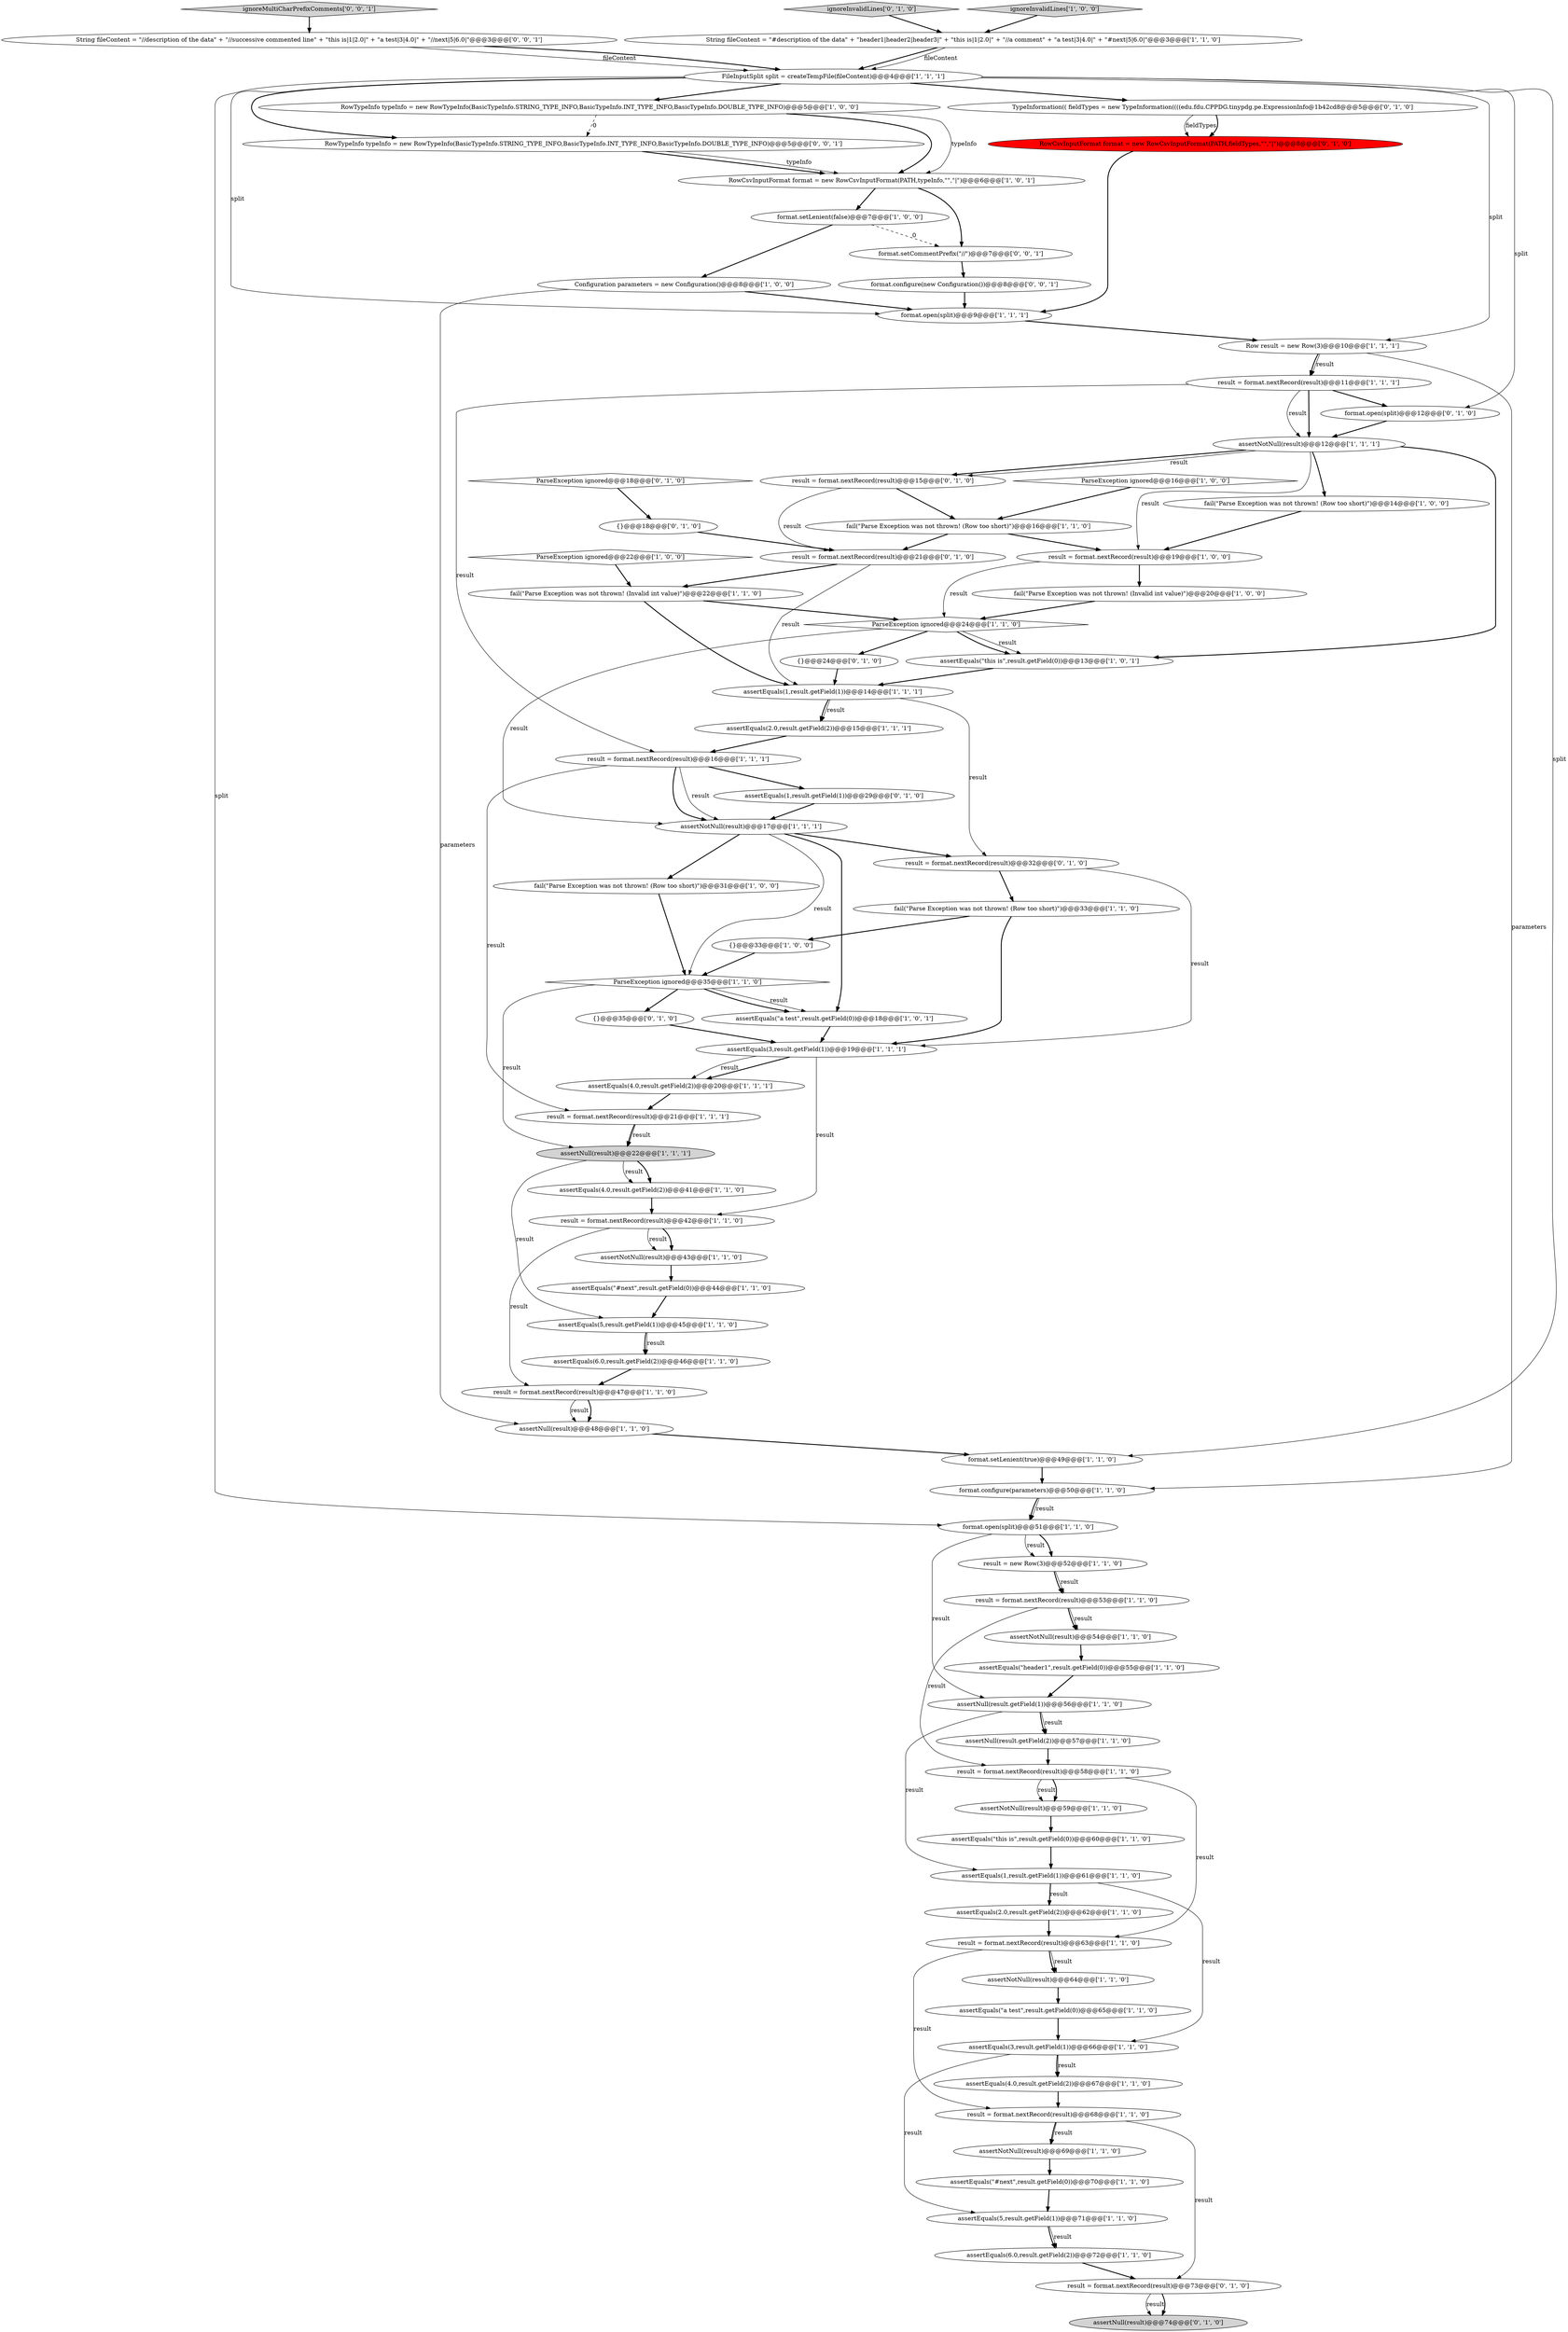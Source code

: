 digraph {
27 [style = filled, label = "assertEquals(\"header1\",result.getField(0))@@@55@@@['1', '1', '0']", fillcolor = white, shape = ellipse image = "AAA0AAABBB1BBB"];
67 [style = filled, label = "result = format.nextRecord(result)@@@21@@@['0', '1', '0']", fillcolor = white, shape = ellipse image = "AAA0AAABBB2BBB"];
47 [style = filled, label = "result = format.nextRecord(result)@@@63@@@['1', '1', '0']", fillcolor = white, shape = ellipse image = "AAA0AAABBB1BBB"];
38 [style = filled, label = "assertEquals(\"a test\",result.getField(0))@@@18@@@['1', '0', '1']", fillcolor = white, shape = ellipse image = "AAA0AAABBB1BBB"];
11 [style = filled, label = "ignoreInvalidLines['1', '0', '0']", fillcolor = lightgray, shape = diamond image = "AAA0AAABBB1BBB"];
1 [style = filled, label = "assertEquals(1,result.getField(1))@@@61@@@['1', '1', '0']", fillcolor = white, shape = ellipse image = "AAA0AAABBB1BBB"];
42 [style = filled, label = "fail(\"Parse Exception was not thrown! (Row too short)\")@@@33@@@['1', '1', '0']", fillcolor = white, shape = ellipse image = "AAA0AAABBB1BBB"];
21 [style = filled, label = "assertNull(result.getField(1))@@@56@@@['1', '1', '0']", fillcolor = white, shape = ellipse image = "AAA0AAABBB1BBB"];
0 [style = filled, label = "ParseException ignored@@@16@@@['1', '0', '0']", fillcolor = white, shape = diamond image = "AAA0AAABBB1BBB"];
13 [style = filled, label = "assertEquals(6.0,result.getField(2))@@@72@@@['1', '1', '0']", fillcolor = white, shape = ellipse image = "AAA0AAABBB1BBB"];
57 [style = filled, label = "assertEquals(\"#next\",result.getField(0))@@@44@@@['1', '1', '0']", fillcolor = white, shape = ellipse image = "AAA0AAABBB1BBB"];
18 [style = filled, label = "format.setLenient(true)@@@49@@@['1', '1', '0']", fillcolor = white, shape = ellipse image = "AAA0AAABBB1BBB"];
50 [style = filled, label = "ParseException ignored@@@24@@@['1', '1', '0']", fillcolor = white, shape = diamond image = "AAA0AAABBB1BBB"];
53 [style = filled, label = "ParseException ignored@@@22@@@['1', '0', '0']", fillcolor = white, shape = diamond image = "AAA0AAABBB1BBB"];
58 [style = filled, label = "result = format.nextRecord(result)@@@47@@@['1', '1', '0']", fillcolor = white, shape = ellipse image = "AAA0AAABBB1BBB"];
73 [style = filled, label = "assertEquals(1,result.getField(1))@@@29@@@['0', '1', '0']", fillcolor = white, shape = ellipse image = "AAA0AAABBB2BBB"];
60 [style = filled, label = "RowCsvInputFormat format = new RowCsvInputFormat(PATH,typeInfo,\"\",\"|\")@@@6@@@['1', '0', '1']", fillcolor = white, shape = ellipse image = "AAA0AAABBB1BBB"];
6 [style = filled, label = "assertEquals(3,result.getField(1))@@@19@@@['1', '1', '1']", fillcolor = white, shape = ellipse image = "AAA0AAABBB1BBB"];
64 [style = filled, label = "assertNotNull(result)@@@64@@@['1', '1', '0']", fillcolor = white, shape = ellipse image = "AAA0AAABBB1BBB"];
29 [style = filled, label = "fail(\"Parse Exception was not thrown! (Row too short)\")@@@31@@@['1', '0', '0']", fillcolor = white, shape = ellipse image = "AAA0AAABBB1BBB"];
79 [style = filled, label = "format.setCommentPrefix(\"//\")@@@7@@@['0', '0', '1']", fillcolor = white, shape = ellipse image = "AAA0AAABBB3BBB"];
26 [style = filled, label = "assertNull(result)@@@22@@@['1', '1', '1']", fillcolor = lightgray, shape = ellipse image = "AAA0AAABBB1BBB"];
17 [style = filled, label = "result = format.nextRecord(result)@@@53@@@['1', '1', '0']", fillcolor = white, shape = ellipse image = "AAA0AAABBB1BBB"];
76 [style = filled, label = "TypeInformation(( fieldTypes = new TypeInformation((((edu.fdu.CPPDG.tinypdg.pe.ExpressionInfo@1b42cd8@@@5@@@['0', '1', '0']", fillcolor = white, shape = ellipse image = "AAA0AAABBB2BBB"];
48 [style = filled, label = "assertNotNull(result)@@@12@@@['1', '1', '1']", fillcolor = white, shape = ellipse image = "AAA0AAABBB1BBB"];
66 [style = filled, label = "{}@@@18@@@['0', '1', '0']", fillcolor = white, shape = ellipse image = "AAA0AAABBB2BBB"];
22 [style = filled, label = "assertEquals(5,result.getField(1))@@@45@@@['1', '1', '0']", fillcolor = white, shape = ellipse image = "AAA0AAABBB1BBB"];
32 [style = filled, label = "Configuration parameters = new Configuration()@@@8@@@['1', '0', '0']", fillcolor = white, shape = ellipse image = "AAA0AAABBB1BBB"];
69 [style = filled, label = "RowCsvInputFormat format = new RowCsvInputFormat(PATH,fieldTypes,\"\",\"|\")@@@8@@@['0', '1', '0']", fillcolor = red, shape = ellipse image = "AAA1AAABBB2BBB"];
7 [style = filled, label = "FileInputSplit split = createTempFile(fileContent)@@@4@@@['1', '1', '1']", fillcolor = white, shape = ellipse image = "AAA0AAABBB1BBB"];
28 [style = filled, label = "assertNull(result.getField(2))@@@57@@@['1', '1', '0']", fillcolor = white, shape = ellipse image = "AAA0AAABBB1BBB"];
37 [style = filled, label = "assertNull(result)@@@48@@@['1', '1', '0']", fillcolor = white, shape = ellipse image = "AAA0AAABBB1BBB"];
74 [style = filled, label = "assertNull(result)@@@74@@@['0', '1', '0']", fillcolor = lightgray, shape = ellipse image = "AAA0AAABBB2BBB"];
54 [style = filled, label = "assertNotNull(result)@@@69@@@['1', '1', '0']", fillcolor = white, shape = ellipse image = "AAA0AAABBB1BBB"];
77 [style = filled, label = "ignoreInvalidLines['0', '1', '0']", fillcolor = lightgray, shape = diamond image = "AAA0AAABBB2BBB"];
14 [style = filled, label = "assertEquals(2.0,result.getField(2))@@@15@@@['1', '1', '1']", fillcolor = white, shape = ellipse image = "AAA0AAABBB1BBB"];
56 [style = filled, label = "result = format.nextRecord(result)@@@68@@@['1', '1', '0']", fillcolor = white, shape = ellipse image = "AAA0AAABBB1BBB"];
49 [style = filled, label = "fail(\"Parse Exception was not thrown! (Row too short)\")@@@16@@@['1', '1', '0']", fillcolor = white, shape = ellipse image = "AAA0AAABBB1BBB"];
40 [style = filled, label = "assertEquals(4.0,result.getField(2))@@@41@@@['1', '1', '0']", fillcolor = white, shape = ellipse image = "AAA0AAABBB1BBB"];
51 [style = filled, label = "result = format.nextRecord(result)@@@42@@@['1', '1', '0']", fillcolor = white, shape = ellipse image = "AAA0AAABBB1BBB"];
35 [style = filled, label = "assertEquals(2.0,result.getField(2))@@@62@@@['1', '1', '0']", fillcolor = white, shape = ellipse image = "AAA0AAABBB1BBB"];
71 [style = filled, label = "result = format.nextRecord(result)@@@32@@@['0', '1', '0']", fillcolor = white, shape = ellipse image = "AAA0AAABBB2BBB"];
65 [style = filled, label = "ParseException ignored@@@18@@@['0', '1', '0']", fillcolor = white, shape = diamond image = "AAA0AAABBB2BBB"];
68 [style = filled, label = "{}@@@24@@@['0', '1', '0']", fillcolor = white, shape = ellipse image = "AAA0AAABBB2BBB"];
34 [style = filled, label = "{}@@@33@@@['1', '0', '0']", fillcolor = white, shape = ellipse image = "AAA0AAABBB1BBB"];
46 [style = filled, label = "format.open(split)@@@51@@@['1', '1', '0']", fillcolor = white, shape = ellipse image = "AAA0AAABBB1BBB"];
82 [style = filled, label = "RowTypeInfo typeInfo = new RowTypeInfo(BasicTypeInfo.STRING_TYPE_INFO,BasicTypeInfo.INT_TYPE_INFO,BasicTypeInfo.DOUBLE_TYPE_INFO)@@@5@@@['0', '0', '1']", fillcolor = white, shape = ellipse image = "AAA0AAABBB3BBB"];
80 [style = filled, label = "ignoreMultiCharPrefixComments['0', '0', '1']", fillcolor = lightgray, shape = diamond image = "AAA0AAABBB3BBB"];
12 [style = filled, label = "format.setLenient(false)@@@7@@@['1', '0', '0']", fillcolor = white, shape = ellipse image = "AAA0AAABBB1BBB"];
10 [style = filled, label = "assertEquals(4.0,result.getField(2))@@@20@@@['1', '1', '1']", fillcolor = white, shape = ellipse image = "AAA0AAABBB1BBB"];
62 [style = filled, label = "assertNotNull(result)@@@43@@@['1', '1', '0']", fillcolor = white, shape = ellipse image = "AAA0AAABBB1BBB"];
33 [style = filled, label = "result = format.nextRecord(result)@@@58@@@['1', '1', '0']", fillcolor = white, shape = ellipse image = "AAA0AAABBB1BBB"];
31 [style = filled, label = "RowTypeInfo typeInfo = new RowTypeInfo(BasicTypeInfo.STRING_TYPE_INFO,BasicTypeInfo.INT_TYPE_INFO,BasicTypeInfo.DOUBLE_TYPE_INFO)@@@5@@@['1', '0', '0']", fillcolor = white, shape = ellipse image = "AAA0AAABBB1BBB"];
63 [style = filled, label = "assertEquals(3,result.getField(1))@@@66@@@['1', '1', '0']", fillcolor = white, shape = ellipse image = "AAA0AAABBB1BBB"];
81 [style = filled, label = "String fileContent = \"//description of the data\" + \"//successive commented line\" + \"this is|1|2.0|\" + \"a test|3|4.0|\" + \"//next|5|6.0|\"@@@3@@@['0', '0', '1']", fillcolor = white, shape = ellipse image = "AAA0AAABBB3BBB"];
15 [style = filled, label = "assertEquals(\"this is\",result.getField(0))@@@60@@@['1', '1', '0']", fillcolor = white, shape = ellipse image = "AAA0AAABBB1BBB"];
19 [style = filled, label = "assertEquals(\"a test\",result.getField(0))@@@65@@@['1', '1', '0']", fillcolor = white, shape = ellipse image = "AAA0AAABBB1BBB"];
45 [style = filled, label = "result = format.nextRecord(result)@@@11@@@['1', '1', '1']", fillcolor = white, shape = ellipse image = "AAA0AAABBB1BBB"];
75 [style = filled, label = "result = format.nextRecord(result)@@@15@@@['0', '1', '0']", fillcolor = white, shape = ellipse image = "AAA0AAABBB2BBB"];
9 [style = filled, label = "format.configure(parameters)@@@50@@@['1', '1', '0']", fillcolor = white, shape = ellipse image = "AAA0AAABBB1BBB"];
39 [style = filled, label = "result = new Row(3)@@@52@@@['1', '1', '0']", fillcolor = white, shape = ellipse image = "AAA0AAABBB1BBB"];
70 [style = filled, label = "{}@@@35@@@['0', '1', '0']", fillcolor = white, shape = ellipse image = "AAA0AAABBB2BBB"];
2 [style = filled, label = "format.open(split)@@@9@@@['1', '1', '1']", fillcolor = white, shape = ellipse image = "AAA0AAABBB1BBB"];
3 [style = filled, label = "assertEquals(4.0,result.getField(2))@@@67@@@['1', '1', '0']", fillcolor = white, shape = ellipse image = "AAA0AAABBB1BBB"];
61 [style = filled, label = "fail(\"Parse Exception was not thrown! (Invalid int value)\")@@@22@@@['1', '1', '0']", fillcolor = white, shape = ellipse image = "AAA0AAABBB1BBB"];
4 [style = filled, label = "assertEquals(1,result.getField(1))@@@14@@@['1', '1', '1']", fillcolor = white, shape = ellipse image = "AAA0AAABBB1BBB"];
25 [style = filled, label = "result = format.nextRecord(result)@@@16@@@['1', '1', '1']", fillcolor = white, shape = ellipse image = "AAA0AAABBB1BBB"];
83 [style = filled, label = "format.configure(new Configuration())@@@8@@@['0', '0', '1']", fillcolor = white, shape = ellipse image = "AAA0AAABBB3BBB"];
41 [style = filled, label = "Row result = new Row(3)@@@10@@@['1', '1', '1']", fillcolor = white, shape = ellipse image = "AAA0AAABBB1BBB"];
55 [style = filled, label = "assertEquals(6.0,result.getField(2))@@@46@@@['1', '1', '0']", fillcolor = white, shape = ellipse image = "AAA0AAABBB1BBB"];
5 [style = filled, label = "fail(\"Parse Exception was not thrown! (Row too short)\")@@@14@@@['1', '0', '0']", fillcolor = white, shape = ellipse image = "AAA0AAABBB1BBB"];
23 [style = filled, label = "ParseException ignored@@@35@@@['1', '1', '0']", fillcolor = white, shape = diamond image = "AAA0AAABBB1BBB"];
30 [style = filled, label = "assertNotNull(result)@@@54@@@['1', '1', '0']", fillcolor = white, shape = ellipse image = "AAA0AAABBB1BBB"];
20 [style = filled, label = "assertEquals(5,result.getField(1))@@@71@@@['1', '1', '0']", fillcolor = white, shape = ellipse image = "AAA0AAABBB1BBB"];
36 [style = filled, label = "assertNotNull(result)@@@17@@@['1', '1', '1']", fillcolor = white, shape = ellipse image = "AAA0AAABBB1BBB"];
8 [style = filled, label = "result = format.nextRecord(result)@@@21@@@['1', '1', '1']", fillcolor = white, shape = ellipse image = "AAA0AAABBB1BBB"];
44 [style = filled, label = "assertEquals(\"#next\",result.getField(0))@@@70@@@['1', '1', '0']", fillcolor = white, shape = ellipse image = "AAA0AAABBB1BBB"];
59 [style = filled, label = "fail(\"Parse Exception was not thrown! (Invalid int value)\")@@@20@@@['1', '0', '0']", fillcolor = white, shape = ellipse image = "AAA0AAABBB1BBB"];
16 [style = filled, label = "assertEquals(\"this is\",result.getField(0))@@@13@@@['1', '0', '1']", fillcolor = white, shape = ellipse image = "AAA0AAABBB1BBB"];
24 [style = filled, label = "result = format.nextRecord(result)@@@19@@@['1', '0', '0']", fillcolor = white, shape = ellipse image = "AAA0AAABBB1BBB"];
72 [style = filled, label = "result = format.nextRecord(result)@@@73@@@['0', '1', '0']", fillcolor = white, shape = ellipse image = "AAA0AAABBB2BBB"];
78 [style = filled, label = "format.open(split)@@@12@@@['0', '1', '0']", fillcolor = white, shape = ellipse image = "AAA0AAABBB2BBB"];
43 [style = filled, label = "assertNotNull(result)@@@59@@@['1', '1', '0']", fillcolor = white, shape = ellipse image = "AAA0AAABBB1BBB"];
52 [style = filled, label = "String fileContent = \"#description of the data\" + \"header1|header2|header3|\" + \"this is|1|2.0|\" + \"//a comment\" + \"a test|3|4.0|\" + \"#next|5|6.0|\"@@@3@@@['1', '1', '0']", fillcolor = white, shape = ellipse image = "AAA0AAABBB1BBB"];
82->60 [style = bold, label=""];
3->56 [style = bold, label=""];
14->25 [style = bold, label=""];
25->73 [style = bold, label=""];
36->29 [style = bold, label=""];
76->69 [style = solid, label="fieldTypes"];
25->8 [style = solid, label="result"];
26->40 [style = bold, label=""];
7->31 [style = bold, label=""];
45->48 [style = bold, label=""];
12->79 [style = dashed, label="0"];
31->60 [style = solid, label="typeInfo"];
21->28 [style = bold, label=""];
56->54 [style = bold, label=""];
9->46 [style = solid, label="result"];
49->24 [style = bold, label=""];
21->1 [style = solid, label="result"];
7->41 [style = solid, label="split"];
17->30 [style = solid, label="result"];
10->8 [style = bold, label=""];
50->36 [style = solid, label="result"];
41->45 [style = solid, label="result"];
19->63 [style = bold, label=""];
31->60 [style = bold, label=""];
50->68 [style = bold, label=""];
49->67 [style = bold, label=""];
41->45 [style = bold, label=""];
26->22 [style = solid, label="result"];
45->78 [style = bold, label=""];
68->4 [style = bold, label=""];
17->33 [style = solid, label="result"];
79->83 [style = bold, label=""];
47->64 [style = bold, label=""];
24->59 [style = bold, label=""];
36->71 [style = bold, label=""];
13->72 [style = bold, label=""];
66->67 [style = bold, label=""];
25->36 [style = bold, label=""];
40->51 [style = bold, label=""];
47->56 [style = solid, label="result"];
30->27 [style = bold, label=""];
45->48 [style = solid, label="result"];
1->35 [style = bold, label=""];
48->75 [style = bold, label=""];
65->66 [style = bold, label=""];
81->7 [style = solid, label="fileContent"];
29->23 [style = bold, label=""];
46->39 [style = bold, label=""];
48->75 [style = solid, label="result"];
67->61 [style = bold, label=""];
38->6 [style = bold, label=""];
7->18 [style = solid, label="split"];
24->50 [style = solid, label="result"];
36->23 [style = solid, label="result"];
78->48 [style = bold, label=""];
7->76 [style = bold, label=""];
4->14 [style = solid, label="result"];
32->37 [style = solid, label="parameters"];
54->44 [style = bold, label=""];
44->20 [style = bold, label=""];
48->16 [style = bold, label=""];
18->9 [style = bold, label=""];
71->42 [style = bold, label=""];
82->60 [style = solid, label="typeInfo"];
23->70 [style = bold, label=""];
33->43 [style = solid, label="result"];
52->7 [style = bold, label=""];
48->5 [style = bold, label=""];
7->82 [style = bold, label=""];
41->9 [style = solid, label="parameters"];
72->74 [style = solid, label="result"];
56->54 [style = solid, label="result"];
60->12 [style = bold, label=""];
2->41 [style = bold, label=""];
59->50 [style = bold, label=""];
80->81 [style = bold, label=""];
4->14 [style = bold, label=""];
20->13 [style = bold, label=""];
51->62 [style = bold, label=""];
64->19 [style = bold, label=""];
25->36 [style = solid, label="result"];
46->21 [style = solid, label="result"];
20->13 [style = solid, label="result"];
51->62 [style = solid, label="result"];
22->55 [style = bold, label=""];
9->46 [style = bold, label=""];
12->32 [style = bold, label=""];
58->37 [style = bold, label=""];
70->6 [style = bold, label=""];
60->79 [style = bold, label=""];
69->2 [style = bold, label=""];
31->82 [style = dashed, label="0"];
4->71 [style = solid, label="result"];
7->2 [style = solid, label="split"];
52->7 [style = solid, label="fileContent"];
26->40 [style = solid, label="result"];
33->47 [style = solid, label="result"];
75->67 [style = solid, label="result"];
83->2 [style = bold, label=""];
0->49 [style = bold, label=""];
1->35 [style = solid, label="result"];
7->78 [style = solid, label="split"];
39->17 [style = bold, label=""];
5->24 [style = bold, label=""];
6->10 [style = bold, label=""];
33->43 [style = bold, label=""];
71->6 [style = solid, label="result"];
23->26 [style = solid, label="result"];
34->23 [style = bold, label=""];
8->26 [style = solid, label="result"];
75->49 [style = bold, label=""];
16->4 [style = bold, label=""];
27->21 [style = bold, label=""];
46->39 [style = solid, label="result"];
63->3 [style = bold, label=""];
61->4 [style = bold, label=""];
6->51 [style = solid, label="result"];
63->3 [style = solid, label="result"];
58->37 [style = solid, label="result"];
47->64 [style = solid, label="result"];
15->1 [style = bold, label=""];
53->61 [style = bold, label=""];
42->34 [style = bold, label=""];
72->74 [style = bold, label=""];
21->28 [style = solid, label="result"];
56->72 [style = solid, label="result"];
1->63 [style = solid, label="result"];
23->38 [style = solid, label="result"];
45->25 [style = solid, label="result"];
50->16 [style = solid, label="result"];
50->16 [style = bold, label=""];
17->30 [style = bold, label=""];
11->52 [style = bold, label=""];
62->57 [style = bold, label=""];
39->17 [style = solid, label="result"];
32->2 [style = bold, label=""];
22->55 [style = solid, label="result"];
73->36 [style = bold, label=""];
81->7 [style = bold, label=""];
28->33 [style = bold, label=""];
42->6 [style = bold, label=""];
51->58 [style = solid, label="result"];
43->15 [style = bold, label=""];
7->46 [style = solid, label="split"];
63->20 [style = solid, label="result"];
48->24 [style = solid, label="result"];
23->38 [style = bold, label=""];
77->52 [style = bold, label=""];
76->69 [style = bold, label=""];
61->50 [style = bold, label=""];
37->18 [style = bold, label=""];
35->47 [style = bold, label=""];
36->38 [style = bold, label=""];
57->22 [style = bold, label=""];
6->10 [style = solid, label="result"];
55->58 [style = bold, label=""];
67->4 [style = solid, label="result"];
8->26 [style = bold, label=""];
}
